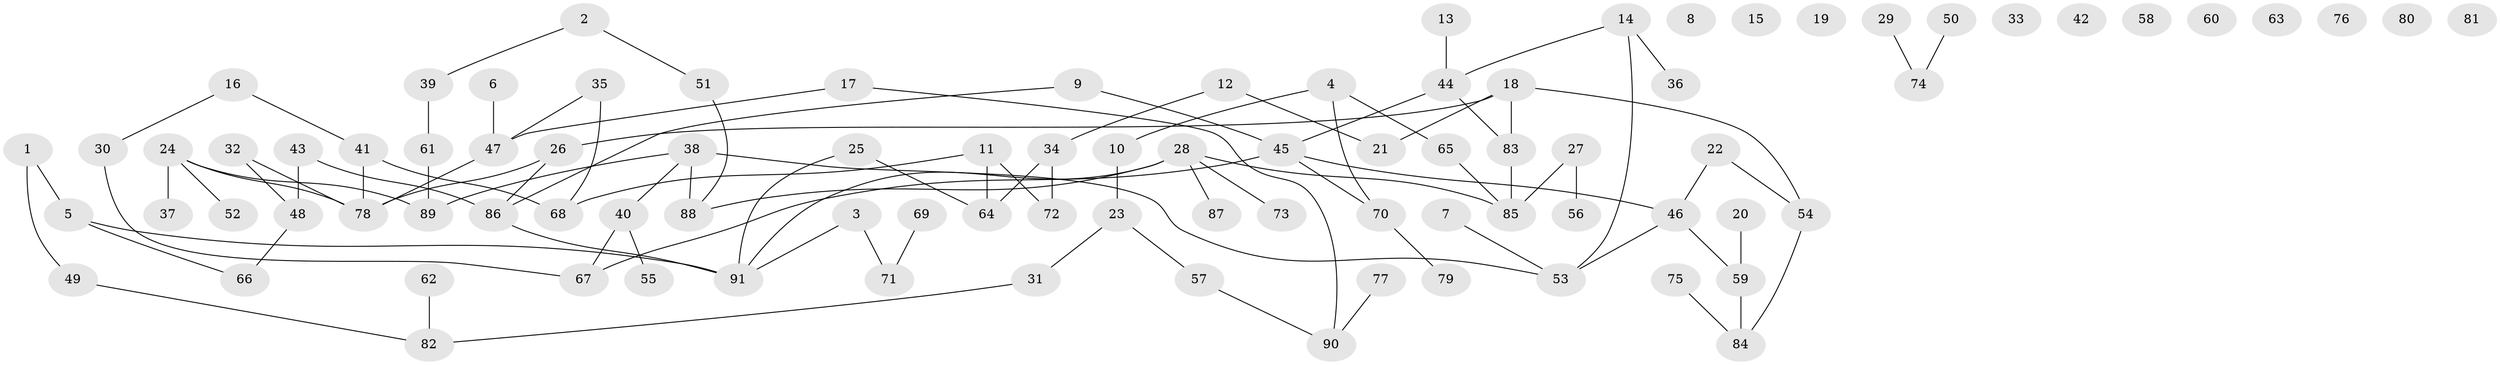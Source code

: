 // Generated by graph-tools (version 1.1) at 2025/00/03/09/25 03:00:51]
// undirected, 91 vertices, 97 edges
graph export_dot {
graph [start="1"]
  node [color=gray90,style=filled];
  1;
  2;
  3;
  4;
  5;
  6;
  7;
  8;
  9;
  10;
  11;
  12;
  13;
  14;
  15;
  16;
  17;
  18;
  19;
  20;
  21;
  22;
  23;
  24;
  25;
  26;
  27;
  28;
  29;
  30;
  31;
  32;
  33;
  34;
  35;
  36;
  37;
  38;
  39;
  40;
  41;
  42;
  43;
  44;
  45;
  46;
  47;
  48;
  49;
  50;
  51;
  52;
  53;
  54;
  55;
  56;
  57;
  58;
  59;
  60;
  61;
  62;
  63;
  64;
  65;
  66;
  67;
  68;
  69;
  70;
  71;
  72;
  73;
  74;
  75;
  76;
  77;
  78;
  79;
  80;
  81;
  82;
  83;
  84;
  85;
  86;
  87;
  88;
  89;
  90;
  91;
  1 -- 5;
  1 -- 49;
  2 -- 39;
  2 -- 51;
  3 -- 71;
  3 -- 91;
  4 -- 10;
  4 -- 65;
  4 -- 70;
  5 -- 66;
  5 -- 91;
  6 -- 47;
  7 -- 53;
  9 -- 45;
  9 -- 86;
  10 -- 23;
  11 -- 64;
  11 -- 68;
  11 -- 72;
  12 -- 21;
  12 -- 34;
  13 -- 44;
  14 -- 36;
  14 -- 44;
  14 -- 53;
  16 -- 30;
  16 -- 41;
  17 -- 47;
  17 -- 90;
  18 -- 21;
  18 -- 26;
  18 -- 54;
  18 -- 83;
  20 -- 59;
  22 -- 46;
  22 -- 54;
  23 -- 31;
  23 -- 57;
  24 -- 37;
  24 -- 52;
  24 -- 78;
  24 -- 89;
  25 -- 64;
  25 -- 91;
  26 -- 78;
  26 -- 86;
  27 -- 56;
  27 -- 85;
  28 -- 73;
  28 -- 85;
  28 -- 87;
  28 -- 88;
  28 -- 91;
  29 -- 74;
  30 -- 67;
  31 -- 82;
  32 -- 48;
  32 -- 78;
  34 -- 64;
  34 -- 72;
  35 -- 47;
  35 -- 68;
  38 -- 40;
  38 -- 53;
  38 -- 88;
  38 -- 89;
  39 -- 61;
  40 -- 55;
  40 -- 67;
  41 -- 68;
  41 -- 78;
  43 -- 48;
  43 -- 86;
  44 -- 45;
  44 -- 83;
  45 -- 46;
  45 -- 67;
  45 -- 70;
  46 -- 53;
  46 -- 59;
  47 -- 78;
  48 -- 66;
  49 -- 82;
  50 -- 74;
  51 -- 88;
  54 -- 84;
  57 -- 90;
  59 -- 84;
  61 -- 89;
  62 -- 82;
  65 -- 85;
  69 -- 71;
  70 -- 79;
  75 -- 84;
  77 -- 90;
  83 -- 85;
  86 -- 91;
}
